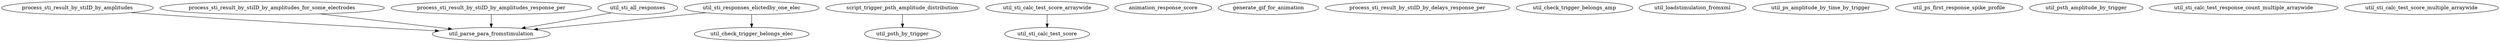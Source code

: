 /* Created by mdot for Matlab */
digraph m2html {
  process_sti_result_by_stiID_by_amplitudes -> util_parse_para_fromstimulation;
  process_sti_result_by_stiID_by_amplitudes_for_some_electrodes -> util_parse_para_fromstimulation;
  process_sti_result_by_stiID_by_amplitudes_response_per -> util_parse_para_fromstimulation;
  script_trigger_psth_amplitude_distribution -> util_psth_by_trigger;
  util_sti_all_responses -> util_parse_para_fromstimulation;
  util_sti_calc_test_score_arraywide -> util_sti_calc_test_score;
  util_sti_responses_elictedby_one_elec -> util_check_trigger_belongs_elec;
  util_sti_responses_elictedby_one_elec -> util_parse_para_fromstimulation;

  animation_response_score [URL="animation_response_score.html"];
  generate_gif_for_animation [URL="generate_gif_for_animation.html"];
  process_sti_result_by_stiID_by_amplitudes [URL="process_sti_result_by_stiID_by_amplitudes.html"];
  process_sti_result_by_stiID_by_amplitudes_for_some_electrodes [URL="process_sti_result_by_stiID_by_amplitudes_for_some_electrodes.html"];
  process_sti_result_by_stiID_by_amplitudes_response_per [URL="process_sti_result_by_stiID_by_amplitudes_response_per.html"];
  process_sti_result_by_stiID_by_delays_response_per [URL="process_sti_result_by_stiID_by_delays_response_per.html"];
  script_trigger_psth_amplitude_distribution [URL="script_trigger_psth_amplitude_distribution.html"];
  util_check_trigger_belongs_amp [URL="util_check_trigger_belongs_amp.html"];
  util_check_trigger_belongs_elec [URL="util_check_trigger_belongs_elec.html"];
  util_loadstimulation_fromxml [URL="util_loadstimulation_fromxml.html"];
  util_parse_para_fromstimulation [URL="util_parse_para_fromstimulation.html"];
  util_ps_amplitude_by_time_by_trigger [URL="util_ps_amplitude_by_time_by_trigger.html"];
  util_ps_first_response_spike_profile [URL="util_ps_first_response_spike_profile.html"];
  util_psth_amplitude_by_trigger [URL="util_psth_amplitude_by_trigger.html"];
  util_psth_by_trigger [URL="util_psth_by_trigger.html"];
  util_sti_all_responses [URL="util_sti_all_responses.html"];
  util_sti_calc_test_response_count_multiple_arraywide [URL="util_sti_calc_test_response_count_multiple_arraywide.html"];
  util_sti_calc_test_score [URL="util_sti_calc_test_score.html"];
  util_sti_calc_test_score_arraywide [URL="util_sti_calc_test_score_arraywide.html"];
  util_sti_calc_test_score_multiple_arraywide [URL="util_sti_calc_test_score_multiple_arraywide.html"];
  util_sti_responses_elictedby_one_elec [URL="util_sti_responses_elictedby_one_elec.html"];
}